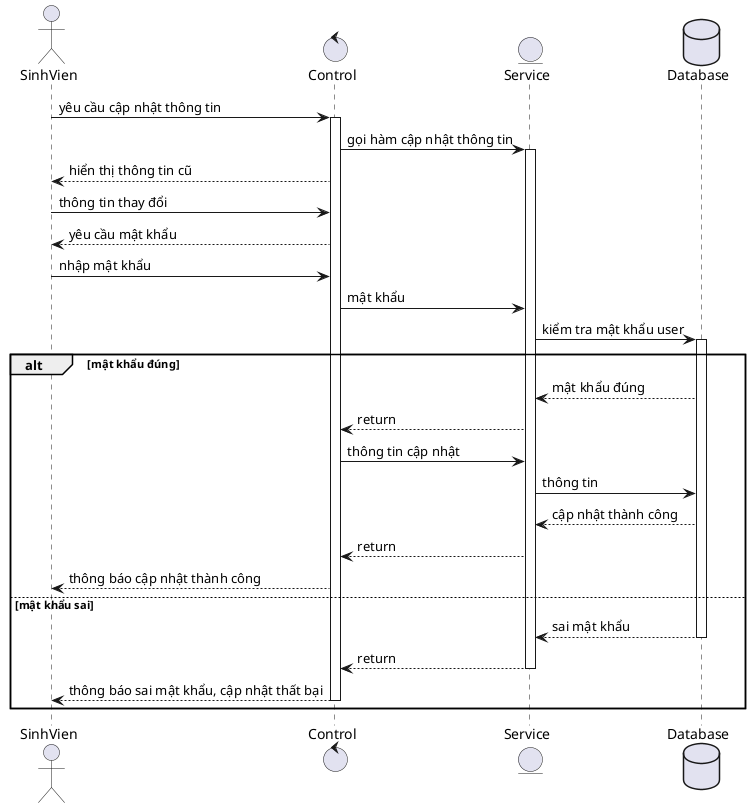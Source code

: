 @startuml ui

actor       SinhVien       as A

control     Control     as C
entity      Service     as S
database    Database    as D

A -> C : yêu cầu cập nhật thông tin
activate C

C -> S : gọi hàm cập nhật thông tin
activate S

C --> A : hiển thị thông tin cũ
A -> C : thông tin thay đổi
C --> A : yêu cầu mật khẩu
A -> C : nhập mật khẩu
C -> S : mật khẩu

S -> D : kiểm tra mật khẩu user
activate D

alt mật khẩu đúng
  D --> S : mật khẩu đúng
  S --> C : return
  C -> S : thông tin cập nhật
  S -> D : thông tin
  D --> S : cập nhật thành công
  S --> C : return
  C --> A : thông báo cập nhật thành công

else mật khẩu sai
  D --> S : sai mật khẩu
  deactivate D
  S --> C : return
  deactivate S
  C --> A : thông báo sai mật khẩu, cập nhật thất bại
  deactivate C
  
end

@enduml

